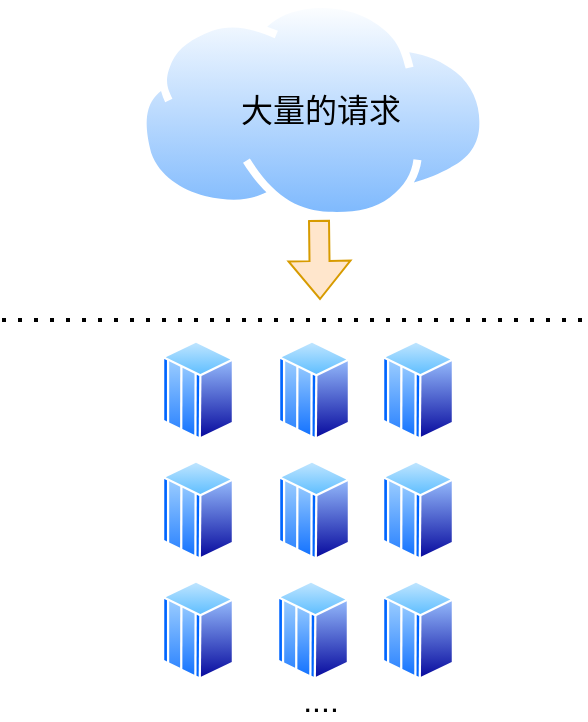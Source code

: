<mxfile version="16.6.1" type="github">
  <diagram id="BYI07DkItZ4Wg5Pd8Vl2" name="Page-1">
    <mxGraphModel dx="946" dy="1755" grid="1" gridSize="10" guides="1" tooltips="1" connect="1" arrows="1" fold="1" page="1" pageScale="1" pageWidth="827" pageHeight="1169" math="0" shadow="0">
      <root>
        <mxCell id="0" />
        <mxCell id="1" parent="0" />
        <mxCell id="4cEuBiGKs8VyXFLQCpNC-7" value="" style="aspect=fixed;perimeter=ellipsePerimeter;html=1;align=center;shadow=0;dashed=0;spacingTop=3;image;image=img/lib/active_directory/mainframe_host.svg;fontSize=16;" vertex="1" parent="1">
          <mxGeometry x="320" y="160" width="36" height="50" as="geometry" />
        </mxCell>
        <mxCell id="4cEuBiGKs8VyXFLQCpNC-8" value="" style="aspect=fixed;perimeter=ellipsePerimeter;html=1;align=center;shadow=0;dashed=0;spacingTop=3;image;image=img/lib/active_directory/mainframe_host.svg;fontSize=16;" vertex="1" parent="1">
          <mxGeometry x="320" y="280" width="36" height="50" as="geometry" />
        </mxCell>
        <mxCell id="4cEuBiGKs8VyXFLQCpNC-9" value="" style="aspect=fixed;perimeter=ellipsePerimeter;html=1;align=center;shadow=0;dashed=0;spacingTop=3;image;image=img/lib/active_directory/mainframe_host.svg;fontSize=16;" vertex="1" parent="1">
          <mxGeometry x="320" y="220" width="36" height="50" as="geometry" />
        </mxCell>
        <mxCell id="4cEuBiGKs8VyXFLQCpNC-10" value="" style="aspect=fixed;perimeter=ellipsePerimeter;html=1;align=center;shadow=0;dashed=0;spacingTop=3;image;image=img/lib/active_directory/mainframe_host.svg;fontSize=16;" vertex="1" parent="1">
          <mxGeometry x="378" y="160" width="36" height="50" as="geometry" />
        </mxCell>
        <mxCell id="4cEuBiGKs8VyXFLQCpNC-11" value="" style="aspect=fixed;perimeter=ellipsePerimeter;html=1;align=center;shadow=0;dashed=0;spacingTop=3;image;image=img/lib/active_directory/mainframe_host.svg;fontSize=16;" vertex="1" parent="1">
          <mxGeometry x="378" y="220" width="36" height="50" as="geometry" />
        </mxCell>
        <mxCell id="4cEuBiGKs8VyXFLQCpNC-12" value="" style="aspect=fixed;perimeter=ellipsePerimeter;html=1;align=center;shadow=0;dashed=0;spacingTop=3;image;image=img/lib/active_directory/mainframe_host.svg;fontSize=16;" vertex="1" parent="1">
          <mxGeometry x="377.5" y="280" width="36" height="50" as="geometry" />
        </mxCell>
        <mxCell id="4cEuBiGKs8VyXFLQCpNC-13" value="" style="aspect=fixed;perimeter=ellipsePerimeter;html=1;align=center;shadow=0;dashed=0;spacingTop=3;image;image=img/lib/active_directory/mainframe_host.svg;fontSize=16;" vertex="1" parent="1">
          <mxGeometry x="430" y="160" width="36" height="50" as="geometry" />
        </mxCell>
        <mxCell id="4cEuBiGKs8VyXFLQCpNC-14" value="" style="aspect=fixed;perimeter=ellipsePerimeter;html=1;align=center;shadow=0;dashed=0;spacingTop=3;image;image=img/lib/active_directory/mainframe_host.svg;fontSize=16;" vertex="1" parent="1">
          <mxGeometry x="430" y="220" width="36" height="50" as="geometry" />
        </mxCell>
        <mxCell id="4cEuBiGKs8VyXFLQCpNC-15" value="" style="aspect=fixed;perimeter=ellipsePerimeter;html=1;align=center;shadow=0;dashed=0;spacingTop=3;image;image=img/lib/active_directory/mainframe_host.svg;fontSize=16;" vertex="1" parent="1">
          <mxGeometry x="430" y="280" width="36" height="50" as="geometry" />
        </mxCell>
        <mxCell id="4cEuBiGKs8VyXFLQCpNC-16" value="...." style="text;html=1;align=center;verticalAlign=middle;resizable=0;points=[];autosize=1;strokeColor=none;fillColor=none;fontSize=16;" vertex="1" parent="1">
          <mxGeometry x="384" y="330" width="30" height="20" as="geometry" />
        </mxCell>
        <mxCell id="4cEuBiGKs8VyXFLQCpNC-17" value="" style="endArrow=none;dashed=1;html=1;dashPattern=1 3;strokeWidth=2;rounded=0;fontSize=16;" edge="1" parent="1">
          <mxGeometry width="50" height="50" relative="1" as="geometry">
            <mxPoint x="240" y="150" as="sourcePoint" />
            <mxPoint x="530" y="150" as="targetPoint" />
          </mxGeometry>
        </mxCell>
        <mxCell id="4cEuBiGKs8VyXFLQCpNC-18" value="" style="aspect=fixed;perimeter=ellipsePerimeter;html=1;align=center;shadow=0;dashed=0;spacingTop=3;image;image=img/lib/active_directory/internet_cloud.svg;fontSize=16;" vertex="1" parent="1">
          <mxGeometry x="308.19" y="-10" width="174.61" height="110" as="geometry" />
        </mxCell>
        <mxCell id="4cEuBiGKs8VyXFLQCpNC-19" value="大量的请求" style="text;html=1;align=center;verticalAlign=middle;resizable=0;points=[];autosize=1;strokeColor=none;fillColor=none;fontSize=16;" vertex="1" parent="1">
          <mxGeometry x="349" y="35" width="100" height="20" as="geometry" />
        </mxCell>
        <mxCell id="4cEuBiGKs8VyXFLQCpNC-20" value="" style="shape=flexArrow;endArrow=classic;html=1;rounded=0;fontSize=16;fillColor=#ffe6cc;strokeColor=#d79b00;" edge="1" parent="1">
          <mxGeometry width="50" height="50" relative="1" as="geometry">
            <mxPoint x="398.5" y="100" as="sourcePoint" />
            <mxPoint x="399" y="140" as="targetPoint" />
          </mxGeometry>
        </mxCell>
      </root>
    </mxGraphModel>
  </diagram>
</mxfile>
